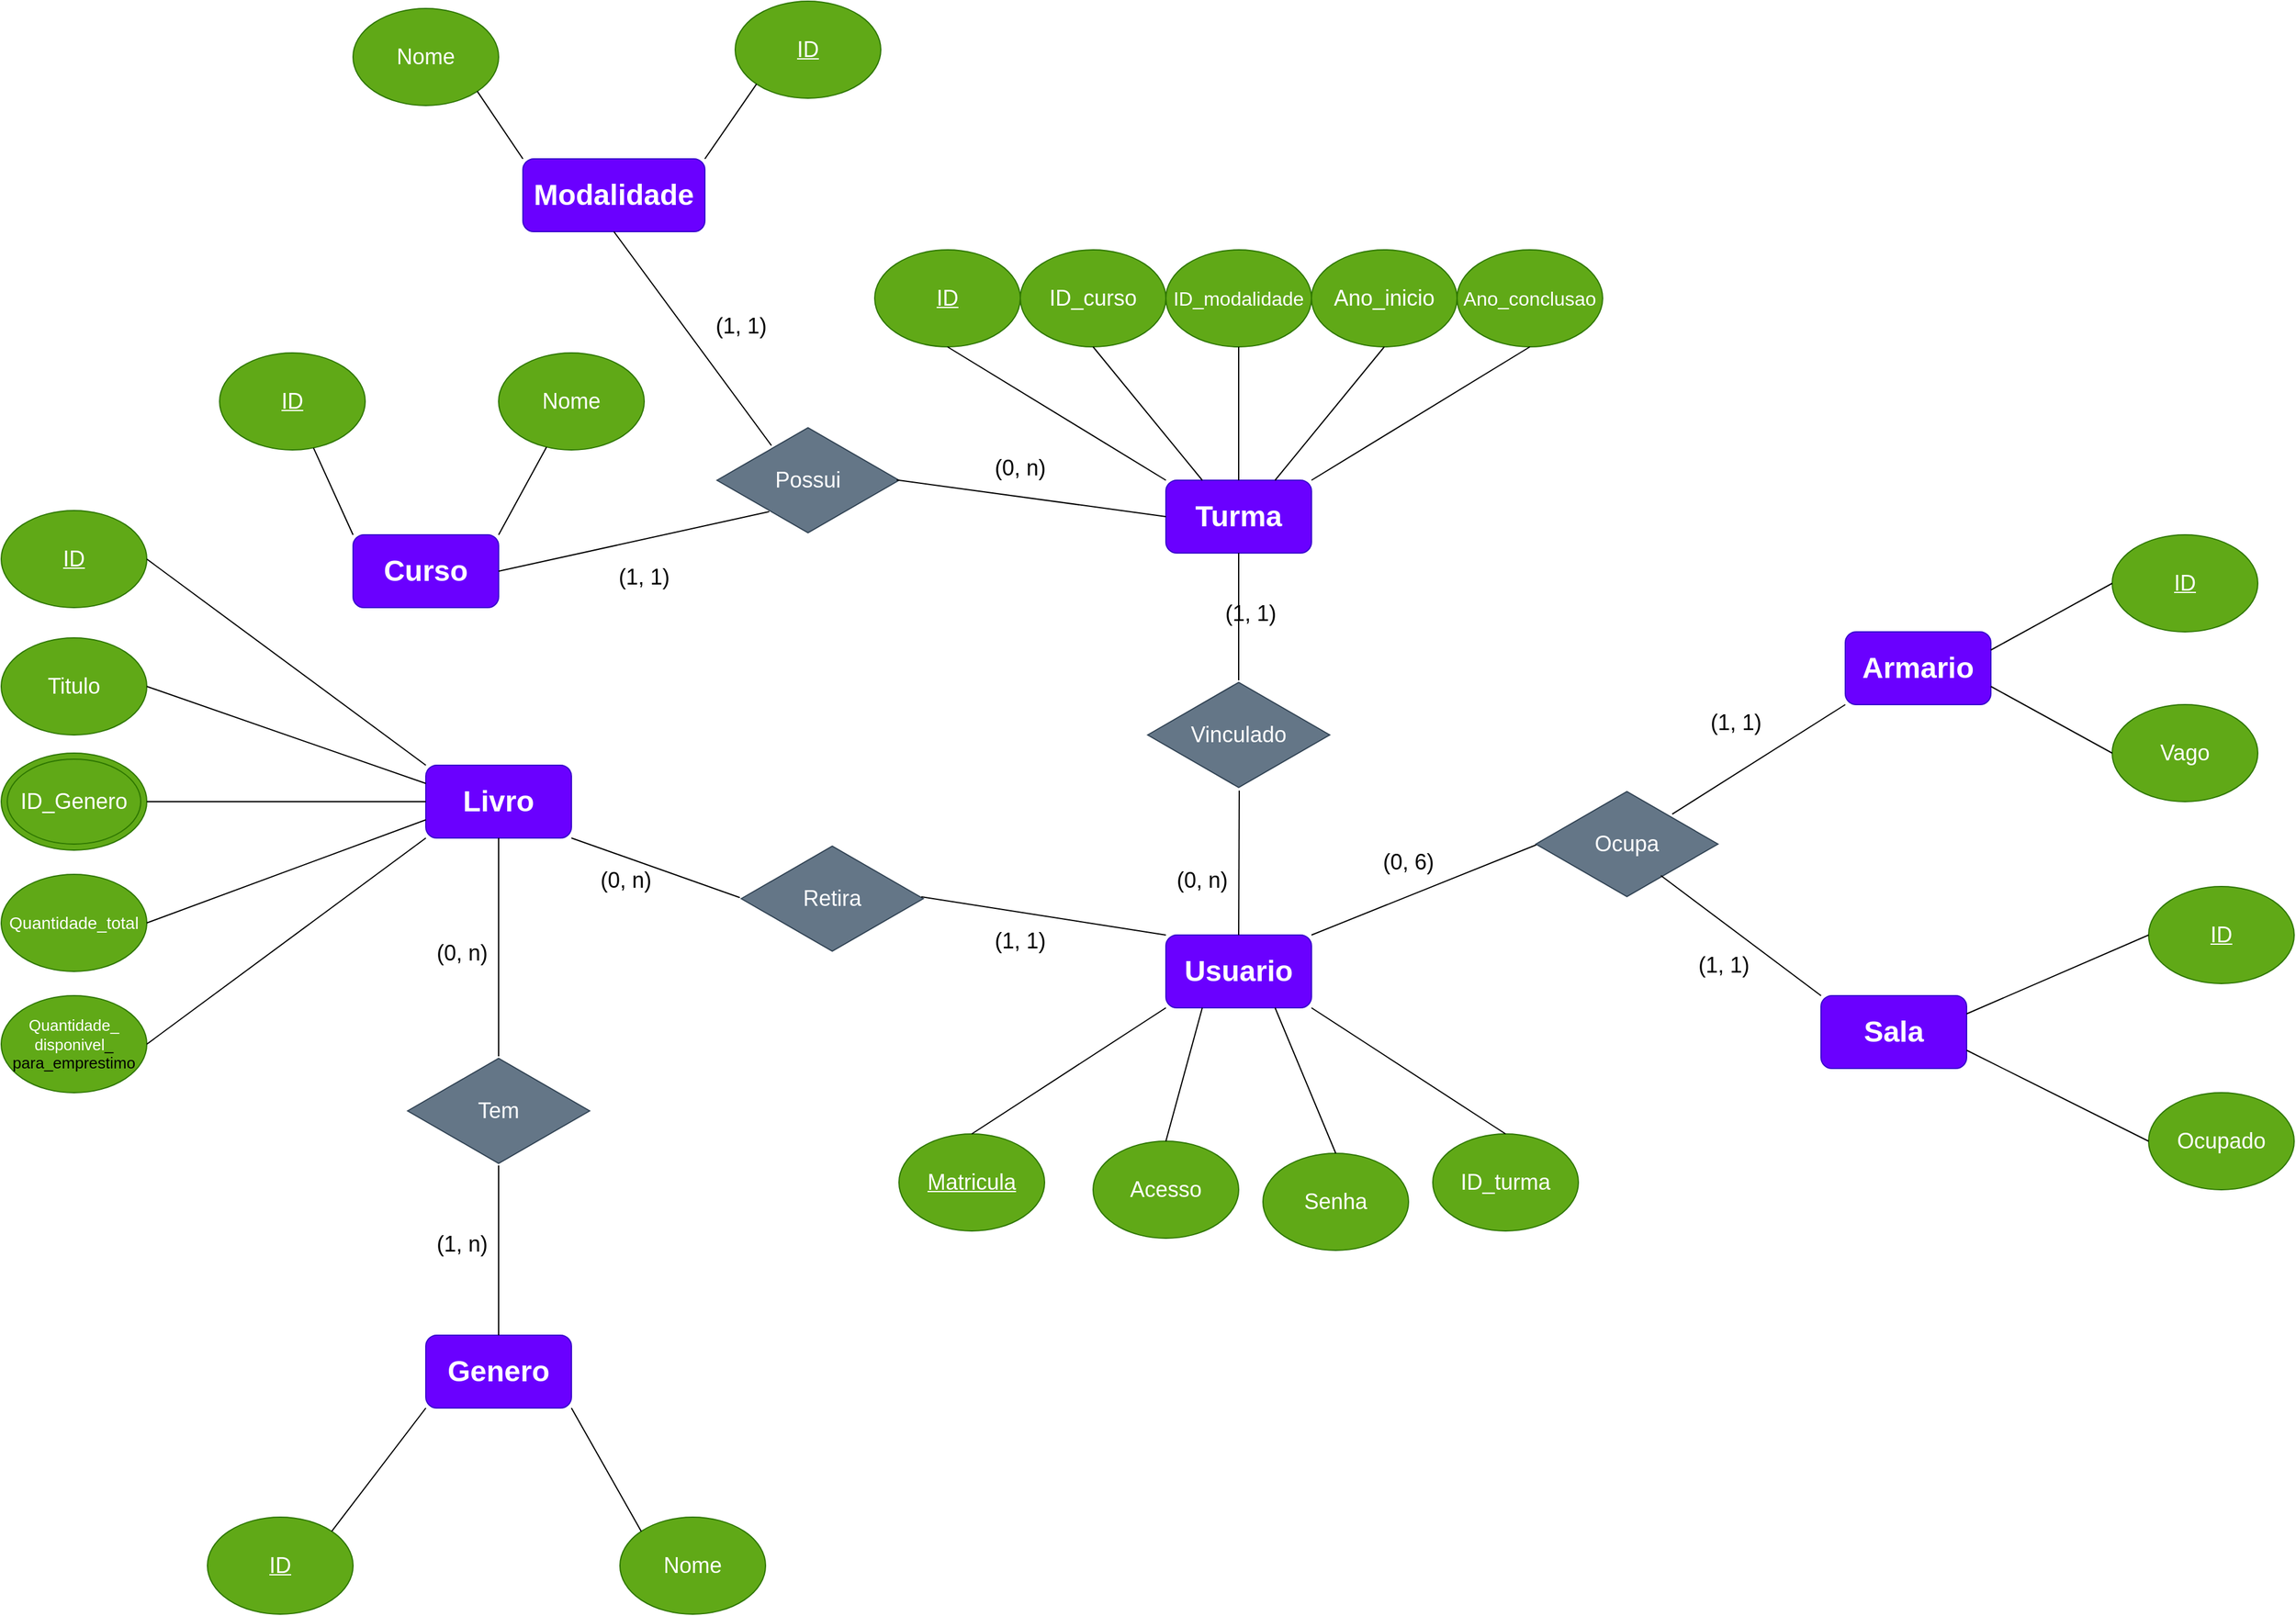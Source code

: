 <mxfile version="26.0.11">
  <diagram name="Page-1" id="3dJtP6y-i1VXrLTv7_gE">
    <mxGraphModel dx="3760" dy="2729" grid="1" gridSize="10" guides="1" tooltips="1" connect="1" arrows="1" fold="1" page="1" pageScale="1" pageWidth="827" pageHeight="1169" math="0" shadow="0">
      <root>
        <mxCell id="0" />
        <mxCell id="1" parent="0" />
        <mxCell id="N_ksLfpE83ziRZHWrcnd-1" value="&lt;h1&gt;Usuario&lt;/h1&gt;" style="rounded=1;whiteSpace=wrap;html=1;fillColor=#6a00ff;fontColor=#ffffff;strokeColor=#3700CC;" parent="1" vertex="1">
          <mxGeometry x="240" y="100" width="120" height="60" as="geometry" />
        </mxCell>
        <mxCell id="N_ksLfpE83ziRZHWrcnd-3" value="&lt;h1&gt;Livro&lt;/h1&gt;" style="rounded=1;whiteSpace=wrap;html=1;fillColor=#6a00ff;fontColor=#ffffff;strokeColor=#3700CC;" parent="1" vertex="1">
          <mxGeometry x="-370" y="-40" width="120" height="60" as="geometry" />
        </mxCell>
        <mxCell id="N_ksLfpE83ziRZHWrcnd-5" value="&lt;h1&gt;Armario&lt;/h1&gt;" style="rounded=1;whiteSpace=wrap;html=1;fillColor=#6a00ff;fontColor=#ffffff;strokeColor=#3700CC;" parent="1" vertex="1">
          <mxGeometry x="800" y="-150" width="120" height="60" as="geometry" />
        </mxCell>
        <mxCell id="N_ksLfpE83ziRZHWrcnd-7" value="&lt;h1&gt;Sala&lt;/h1&gt;" style="rounded=1;whiteSpace=wrap;html=1;fillColor=#6a00ff;fontColor=#ffffff;strokeColor=#3700CC;" parent="1" vertex="1">
          <mxGeometry x="780" y="150" width="120" height="60" as="geometry" />
        </mxCell>
        <mxCell id="N_ksLfpE83ziRZHWrcnd-8" value="&lt;u&gt;&lt;font style=&quot;font-size: 18px;&quot;&gt;Matricula&lt;/font&gt;&lt;/u&gt;" style="ellipse;whiteSpace=wrap;html=1;fillColor=#60a917;fontColor=#ffffff;strokeColor=#2D7600;" parent="1" vertex="1">
          <mxGeometry x="20" y="264" width="120" height="80" as="geometry" />
        </mxCell>
        <mxCell id="N_ksLfpE83ziRZHWrcnd-10" value="&lt;font style=&quot;font-size: 18px;&quot;&gt;Acesso&lt;/font&gt;" style="ellipse;whiteSpace=wrap;html=1;fillColor=#60a917;fontColor=#ffffff;strokeColor=#2D7600;" parent="1" vertex="1">
          <mxGeometry x="180" y="270" width="120" height="80" as="geometry" />
        </mxCell>
        <mxCell id="N_ksLfpE83ziRZHWrcnd-11" value="&lt;font style=&quot;font-size: 18px;&quot;&gt;Senha&lt;/font&gt;" style="ellipse;whiteSpace=wrap;html=1;fillColor=#60a917;fontColor=#ffffff;strokeColor=#2D7600;" parent="1" vertex="1">
          <mxGeometry x="320" y="280" width="120" height="80" as="geometry" />
        </mxCell>
        <mxCell id="N_ksLfpE83ziRZHWrcnd-12" value="&lt;u&gt;&lt;font style=&quot;font-size: 18px;&quot;&gt;ID&lt;/font&gt;&lt;/u&gt;" style="ellipse;whiteSpace=wrap;html=1;fillColor=#60a917;fontColor=#ffffff;strokeColor=#2D7600;" parent="1" vertex="1">
          <mxGeometry x="-720" y="-250" width="120" height="80" as="geometry" />
        </mxCell>
        <mxCell id="N_ksLfpE83ziRZHWrcnd-13" value="&lt;font style=&quot;font-size: 18px;&quot;&gt;Titulo&lt;/font&gt;" style="ellipse;whiteSpace=wrap;html=1;fillColor=#60a917;fontColor=#ffffff;strokeColor=#2D7600;" parent="1" vertex="1">
          <mxGeometry x="-720" y="-145" width="120" height="80" as="geometry" />
        </mxCell>
        <mxCell id="N_ksLfpE83ziRZHWrcnd-14" value="" style="ellipse;whiteSpace=wrap;html=1;fillColor=#60a917;fontColor=#ffffff;strokeColor=#2D7600;" parent="1" vertex="1">
          <mxGeometry x="-720" y="-50" width="120" height="80" as="geometry" />
        </mxCell>
        <mxCell id="N_ksLfpE83ziRZHWrcnd-15" value="&lt;u&gt;&lt;font style=&quot;font-size: 18px;&quot;&gt;ID&lt;/font&gt;&lt;/u&gt;" style="ellipse;whiteSpace=wrap;html=1;fillColor=#60a917;fontColor=#ffffff;strokeColor=#2D7600;" parent="1" vertex="1">
          <mxGeometry x="1020" y="-230" width="120" height="80" as="geometry" />
        </mxCell>
        <mxCell id="N_ksLfpE83ziRZHWrcnd-16" value="&lt;font style=&quot;font-size: 18px;&quot;&gt;Vago&lt;/font&gt;" style="ellipse;whiteSpace=wrap;html=1;fillColor=#60a917;fontColor=#ffffff;strokeColor=#2D7600;" parent="1" vertex="1">
          <mxGeometry x="1020" y="-90" width="120" height="80" as="geometry" />
        </mxCell>
        <mxCell id="N_ksLfpE83ziRZHWrcnd-18" value="&lt;u&gt;&lt;font style=&quot;font-size: 18px;&quot;&gt;ID&lt;/font&gt;&lt;/u&gt;" style="ellipse;whiteSpace=wrap;html=1;fillColor=#60a917;fontColor=#ffffff;strokeColor=#2D7600;" parent="1" vertex="1">
          <mxGeometry x="1050" y="60" width="120" height="80" as="geometry" />
        </mxCell>
        <mxCell id="N_ksLfpE83ziRZHWrcnd-19" value="&lt;font style=&quot;font-size: 18px;&quot;&gt;Ocupado&lt;/font&gt;" style="ellipse;whiteSpace=wrap;html=1;fillColor=#60a917;fontColor=#ffffff;strokeColor=#2D7600;" parent="1" vertex="1">
          <mxGeometry x="1050" y="230" width="120" height="80" as="geometry" />
        </mxCell>
        <mxCell id="N_ksLfpE83ziRZHWrcnd-21" value="" style="endArrow=none;html=1;rounded=0;entryX=0.5;entryY=0;entryDx=0;entryDy=0;exitX=0;exitY=1;exitDx=0;exitDy=0;" parent="1" source="N_ksLfpE83ziRZHWrcnd-1" target="N_ksLfpE83ziRZHWrcnd-8" edge="1">
          <mxGeometry width="50" height="50" relative="1" as="geometry">
            <mxPoint x="590" y="280" as="sourcePoint" />
            <mxPoint x="640" y="230" as="targetPoint" />
          </mxGeometry>
        </mxCell>
        <mxCell id="N_ksLfpE83ziRZHWrcnd-22" value="" style="endArrow=none;html=1;rounded=0;entryX=0.5;entryY=0;entryDx=0;entryDy=0;exitX=0.25;exitY=1;exitDx=0;exitDy=0;" parent="1" source="N_ksLfpE83ziRZHWrcnd-1" target="N_ksLfpE83ziRZHWrcnd-10" edge="1">
          <mxGeometry width="50" height="50" relative="1" as="geometry">
            <mxPoint x="210" y="200" as="sourcePoint" />
            <mxPoint x="640" y="230" as="targetPoint" />
          </mxGeometry>
        </mxCell>
        <mxCell id="N_ksLfpE83ziRZHWrcnd-23" value="" style="endArrow=none;html=1;rounded=0;entryX=0.5;entryY=0;entryDx=0;entryDy=0;exitX=0.75;exitY=1;exitDx=0;exitDy=0;" parent="1" source="N_ksLfpE83ziRZHWrcnd-1" target="N_ksLfpE83ziRZHWrcnd-11" edge="1">
          <mxGeometry width="50" height="50" relative="1" as="geometry">
            <mxPoint x="270" y="200" as="sourcePoint" />
            <mxPoint x="640" y="230" as="targetPoint" />
          </mxGeometry>
        </mxCell>
        <mxCell id="N_ksLfpE83ziRZHWrcnd-24" value="" style="endArrow=none;html=1;rounded=0;entryX=1;entryY=0.25;entryDx=0;entryDy=0;exitX=0;exitY=0.5;exitDx=0;exitDy=0;" parent="1" source="N_ksLfpE83ziRZHWrcnd-15" target="N_ksLfpE83ziRZHWrcnd-5" edge="1">
          <mxGeometry width="50" height="50" relative="1" as="geometry">
            <mxPoint x="590" y="-40" as="sourcePoint" />
            <mxPoint x="640" y="-90" as="targetPoint" />
          </mxGeometry>
        </mxCell>
        <mxCell id="N_ksLfpE83ziRZHWrcnd-25" value="" style="endArrow=none;html=1;rounded=0;entryX=1;entryY=0.75;entryDx=0;entryDy=0;exitX=0;exitY=0.5;exitDx=0;exitDy=0;" parent="1" source="N_ksLfpE83ziRZHWrcnd-16" target="N_ksLfpE83ziRZHWrcnd-5" edge="1">
          <mxGeometry width="50" height="50" relative="1" as="geometry">
            <mxPoint x="590" y="-40" as="sourcePoint" />
            <mxPoint x="640" y="-90" as="targetPoint" />
          </mxGeometry>
        </mxCell>
        <mxCell id="N_ksLfpE83ziRZHWrcnd-27" value="" style="endArrow=none;html=1;rounded=0;entryX=1;entryY=0.5;entryDx=0;entryDy=0;exitX=0;exitY=0;exitDx=0;exitDy=0;" parent="1" source="N_ksLfpE83ziRZHWrcnd-3" target="N_ksLfpE83ziRZHWrcnd-12" edge="1">
          <mxGeometry width="50" height="50" relative="1" as="geometry">
            <mxPoint x="-80" y="40" as="sourcePoint" />
            <mxPoint x="-30" y="-10" as="targetPoint" />
          </mxGeometry>
        </mxCell>
        <mxCell id="N_ksLfpE83ziRZHWrcnd-28" value="" style="endArrow=none;html=1;rounded=0;entryX=1;entryY=0.5;entryDx=0;entryDy=0;exitX=0;exitY=0.25;exitDx=0;exitDy=0;" parent="1" source="N_ksLfpE83ziRZHWrcnd-3" target="N_ksLfpE83ziRZHWrcnd-13" edge="1">
          <mxGeometry width="50" height="50" relative="1" as="geometry">
            <mxPoint x="-80" y="40" as="sourcePoint" />
            <mxPoint x="-30" y="-10" as="targetPoint" />
          </mxGeometry>
        </mxCell>
        <mxCell id="N_ksLfpE83ziRZHWrcnd-29" value="" style="endArrow=none;html=1;rounded=0;entryX=1;entryY=0.5;entryDx=0;entryDy=0;exitX=0;exitY=0.5;exitDx=0;exitDy=0;" parent="1" source="N_ksLfpE83ziRZHWrcnd-3" target="N_ksLfpE83ziRZHWrcnd-14" edge="1">
          <mxGeometry width="50" height="50" relative="1" as="geometry">
            <mxPoint x="-80" y="40" as="sourcePoint" />
            <mxPoint x="-30" y="-10" as="targetPoint" />
          </mxGeometry>
        </mxCell>
        <mxCell id="N_ksLfpE83ziRZHWrcnd-30" value="" style="endArrow=none;html=1;rounded=0;entryX=0;entryY=0.5;entryDx=0;entryDy=0;exitX=1;exitY=0.25;exitDx=0;exitDy=0;" parent="1" source="N_ksLfpE83ziRZHWrcnd-7" target="N_ksLfpE83ziRZHWrcnd-18" edge="1">
          <mxGeometry width="50" height="50" relative="1" as="geometry">
            <mxPoint x="550" y="250" as="sourcePoint" />
            <mxPoint x="600" y="200" as="targetPoint" />
          </mxGeometry>
        </mxCell>
        <mxCell id="N_ksLfpE83ziRZHWrcnd-31" value="" style="endArrow=none;html=1;rounded=0;entryX=0;entryY=0.5;entryDx=0;entryDy=0;exitX=1;exitY=0.75;exitDx=0;exitDy=0;" parent="1" source="N_ksLfpE83ziRZHWrcnd-7" target="N_ksLfpE83ziRZHWrcnd-19" edge="1">
          <mxGeometry width="50" height="50" relative="1" as="geometry">
            <mxPoint x="550" y="250" as="sourcePoint" />
            <mxPoint x="600" y="200" as="targetPoint" />
          </mxGeometry>
        </mxCell>
        <mxCell id="N_ksLfpE83ziRZHWrcnd-33" value="&lt;font style=&quot;font-size: 14px;&quot;&gt;Quantidade_total&lt;/font&gt;" style="ellipse;whiteSpace=wrap;html=1;fillColor=#60a917;fontColor=#ffffff;strokeColor=#2D7600;" parent="1" vertex="1">
          <mxGeometry x="-720" y="50" width="120" height="80" as="geometry" />
        </mxCell>
        <mxCell id="N_ksLfpE83ziRZHWrcnd-34" value="&lt;font style=&quot;font-size: 13px;&quot;&gt;Quantidade_&lt;/font&gt;&lt;div&gt;&lt;font style=&quot;font-size: 13px;&quot;&gt;disponivel&lt;span style=&quot;background-color: transparent; color: light-dark(rgb(0, 0, 0), rgb(255, 255, 255));&quot;&gt;_&lt;/span&gt;&lt;/font&gt;&lt;/div&gt;&lt;div&gt;&lt;span style=&quot;background-color: transparent; color: light-dark(rgb(0, 0, 0), rgb(255, 255, 255));&quot;&gt;&lt;font style=&quot;font-size: 13px;&quot;&gt;para_emprestimo&lt;/font&gt;&lt;/span&gt;&lt;/div&gt;" style="ellipse;whiteSpace=wrap;html=1;fillColor=#60a917;fontColor=#ffffff;strokeColor=#2D7600;" parent="1" vertex="1">
          <mxGeometry x="-720" y="150" width="120" height="80" as="geometry" />
        </mxCell>
        <mxCell id="N_ksLfpE83ziRZHWrcnd-35" value="" style="endArrow=none;html=1;rounded=0;exitX=1;exitY=0.5;exitDx=0;exitDy=0;entryX=0;entryY=0.75;entryDx=0;entryDy=0;" parent="1" source="N_ksLfpE83ziRZHWrcnd-33" target="N_ksLfpE83ziRZHWrcnd-3" edge="1">
          <mxGeometry width="50" height="50" relative="1" as="geometry">
            <mxPoint x="-80" y="140" as="sourcePoint" />
            <mxPoint x="-350" y="40" as="targetPoint" />
          </mxGeometry>
        </mxCell>
        <mxCell id="N_ksLfpE83ziRZHWrcnd-36" value="" style="endArrow=none;html=1;rounded=0;entryX=0;entryY=1;entryDx=0;entryDy=0;exitX=1;exitY=0.5;exitDx=0;exitDy=0;" parent="1" source="N_ksLfpE83ziRZHWrcnd-34" target="N_ksLfpE83ziRZHWrcnd-3" edge="1">
          <mxGeometry width="50" height="50" relative="1" as="geometry">
            <mxPoint x="-80" y="140" as="sourcePoint" />
            <mxPoint x="-30" y="90" as="targetPoint" />
          </mxGeometry>
        </mxCell>
        <mxCell id="Su40AZW9ZEb9RB4IF4B--2" value="&lt;font style=&quot;font-size: 18px;&quot;&gt;ID_turma&lt;/font&gt;" style="ellipse;whiteSpace=wrap;html=1;fillColor=#60a917;fontColor=#ffffff;strokeColor=#2D7600;" parent="1" vertex="1">
          <mxGeometry x="460" y="264" width="120" height="80" as="geometry" />
        </mxCell>
        <mxCell id="Su40AZW9ZEb9RB4IF4B--3" value="" style="endArrow=none;html=1;rounded=0;entryX=1;entryY=1;entryDx=0;entryDy=0;exitX=0.5;exitY=0;exitDx=0;exitDy=0;" parent="1" source="Su40AZW9ZEb9RB4IF4B--2" target="N_ksLfpE83ziRZHWrcnd-1" edge="1">
          <mxGeometry width="50" height="50" relative="1" as="geometry">
            <mxPoint x="330" y="220" as="sourcePoint" />
            <mxPoint x="380" y="170" as="targetPoint" />
          </mxGeometry>
        </mxCell>
        <mxCell id="Su40AZW9ZEb9RB4IF4B--4" value="&lt;h1&gt;Turma&lt;/h1&gt;" style="rounded=1;whiteSpace=wrap;html=1;fillColor=#6a00ff;strokeColor=#3700CC;fontColor=#ffffff;" parent="1" vertex="1">
          <mxGeometry x="240" y="-275" width="120" height="60" as="geometry" />
        </mxCell>
        <mxCell id="Su40AZW9ZEb9RB4IF4B--5" value="&lt;u&gt;&lt;font style=&quot;font-size: 18px;&quot;&gt;ID&lt;/font&gt;&lt;/u&gt;" style="ellipse;whiteSpace=wrap;html=1;fillColor=#60a917;fontColor=#ffffff;strokeColor=#2D7600;" parent="1" vertex="1">
          <mxGeometry y="-465" width="120" height="80" as="geometry" />
        </mxCell>
        <mxCell id="Su40AZW9ZEb9RB4IF4B--6" value="&lt;font style=&quot;font-size: 18px;&quot;&gt;ID_curso&lt;/font&gt;" style="ellipse;whiteSpace=wrap;html=1;fillColor=#60a917;fontColor=#ffffff;strokeColor=#2D7600;" parent="1" vertex="1">
          <mxGeometry x="120" y="-465" width="120" height="80" as="geometry" />
        </mxCell>
        <mxCell id="Su40AZW9ZEb9RB4IF4B--7" value="&lt;font style=&quot;font-size: 16px;&quot;&gt;ID_modalidade&lt;/font&gt;" style="ellipse;whiteSpace=wrap;html=1;fillColor=#60a917;fontColor=#ffffff;strokeColor=#2D7600;" parent="1" vertex="1">
          <mxGeometry x="240" y="-465" width="120" height="80" as="geometry" />
        </mxCell>
        <mxCell id="Su40AZW9ZEb9RB4IF4B--8" value="Ano_inicio" style="ellipse;whiteSpace=wrap;html=1;fontSize=18;fillColor=#60a917;fontColor=#ffffff;strokeColor=#2D7600;" parent="1" vertex="1">
          <mxGeometry x="360" y="-465" width="120" height="80" as="geometry" />
        </mxCell>
        <mxCell id="Su40AZW9ZEb9RB4IF4B--9" value="&lt;font style=&quot;font-size: 16px;&quot;&gt;Ano_conclusao&lt;/font&gt;" style="ellipse;whiteSpace=wrap;html=1;fontSize=18;fillColor=#60a917;strokeColor=#2D7600;fontColor=#ffffff;" parent="1" vertex="1">
          <mxGeometry x="480" y="-465" width="120" height="80" as="geometry" />
        </mxCell>
        <mxCell id="Su40AZW9ZEb9RB4IF4B--10" value="" style="endArrow=none;html=1;rounded=0;entryX=0.5;entryY=1;entryDx=0;entryDy=0;exitX=0;exitY=0;exitDx=0;exitDy=0;" parent="1" source="Su40AZW9ZEb9RB4IF4B--4" target="Su40AZW9ZEb9RB4IF4B--5" edge="1">
          <mxGeometry width="50" height="50" relative="1" as="geometry">
            <mxPoint x="260" y="-345" as="sourcePoint" />
            <mxPoint x="310" y="-395" as="targetPoint" />
          </mxGeometry>
        </mxCell>
        <mxCell id="Su40AZW9ZEb9RB4IF4B--11" value="" style="endArrow=none;html=1;rounded=0;entryX=0.5;entryY=1;entryDx=0;entryDy=0;exitX=1;exitY=0;exitDx=0;exitDy=0;" parent="1" source="Su40AZW9ZEb9RB4IF4B--4" target="Su40AZW9ZEb9RB4IF4B--9" edge="1">
          <mxGeometry width="50" height="50" relative="1" as="geometry">
            <mxPoint x="260" y="-345" as="sourcePoint" />
            <mxPoint x="310" y="-395" as="targetPoint" />
          </mxGeometry>
        </mxCell>
        <mxCell id="Su40AZW9ZEb9RB4IF4B--12" value="" style="endArrow=none;html=1;rounded=0;entryX=0.5;entryY=1;entryDx=0;entryDy=0;exitX=0.25;exitY=0;exitDx=0;exitDy=0;" parent="1" source="Su40AZW9ZEb9RB4IF4B--4" target="Su40AZW9ZEb9RB4IF4B--6" edge="1">
          <mxGeometry width="50" height="50" relative="1" as="geometry">
            <mxPoint x="260" y="-345" as="sourcePoint" />
            <mxPoint x="310" y="-395" as="targetPoint" />
          </mxGeometry>
        </mxCell>
        <mxCell id="Su40AZW9ZEb9RB4IF4B--13" value="" style="endArrow=none;html=1;rounded=0;entryX=0.5;entryY=1;entryDx=0;entryDy=0;exitX=0.75;exitY=0;exitDx=0;exitDy=0;" parent="1" source="Su40AZW9ZEb9RB4IF4B--4" target="Su40AZW9ZEb9RB4IF4B--8" edge="1">
          <mxGeometry width="50" height="50" relative="1" as="geometry">
            <mxPoint x="260" y="-345" as="sourcePoint" />
            <mxPoint x="310" y="-395" as="targetPoint" />
          </mxGeometry>
        </mxCell>
        <mxCell id="Su40AZW9ZEb9RB4IF4B--14" value="" style="endArrow=none;html=1;rounded=0;entryX=0.5;entryY=1;entryDx=0;entryDy=0;exitX=0.5;exitY=0;exitDx=0;exitDy=0;" parent="1" source="Su40AZW9ZEb9RB4IF4B--4" target="Su40AZW9ZEb9RB4IF4B--7" edge="1">
          <mxGeometry width="50" height="50" relative="1" as="geometry">
            <mxPoint x="260" y="-345" as="sourcePoint" />
            <mxPoint x="310" y="-395" as="targetPoint" />
          </mxGeometry>
        </mxCell>
        <mxCell id="Su40AZW9ZEb9RB4IF4B--15" value="&lt;h1&gt;Curso&lt;/h1&gt;" style="rounded=1;whiteSpace=wrap;html=1;fillColor=#6a00ff;fontColor=#ffffff;strokeColor=#3700CC;" parent="1" vertex="1">
          <mxGeometry x="-430" y="-230" width="120" height="60" as="geometry" />
        </mxCell>
        <mxCell id="Su40AZW9ZEb9RB4IF4B--16" value="&lt;u&gt;&lt;font style=&quot;font-size: 18px;&quot;&gt;ID&lt;/font&gt;&lt;/u&gt;" style="ellipse;whiteSpace=wrap;html=1;fillColor=#60a917;fontColor=#ffffff;strokeColor=#2D7600;" parent="1" vertex="1">
          <mxGeometry x="-540" y="-380" width="120" height="80" as="geometry" />
        </mxCell>
        <mxCell id="Su40AZW9ZEb9RB4IF4B--17" value="&lt;font style=&quot;font-size: 18px;&quot;&gt;Nome&lt;/font&gt;" style="ellipse;whiteSpace=wrap;html=1;fillColor=#60a917;fontColor=#ffffff;strokeColor=#2D7600;" parent="1" vertex="1">
          <mxGeometry x="-310" y="-380" width="120" height="80" as="geometry" />
        </mxCell>
        <mxCell id="Su40AZW9ZEb9RB4IF4B--18" value="" style="endArrow=none;html=1;rounded=0;exitX=1;exitY=0;exitDx=0;exitDy=0;" parent="1" source="Su40AZW9ZEb9RB4IF4B--15" target="Su40AZW9ZEb9RB4IF4B--17" edge="1">
          <mxGeometry width="50" height="50" relative="1" as="geometry">
            <mxPoint x="-240" y="-140" as="sourcePoint" />
            <mxPoint x="-190" y="-190" as="targetPoint" />
          </mxGeometry>
        </mxCell>
        <mxCell id="Su40AZW9ZEb9RB4IF4B--19" value="" style="endArrow=none;html=1;rounded=0;exitX=0;exitY=0;exitDx=0;exitDy=0;" parent="1" source="Su40AZW9ZEb9RB4IF4B--15" target="Su40AZW9ZEb9RB4IF4B--16" edge="1">
          <mxGeometry width="50" height="50" relative="1" as="geometry">
            <mxPoint x="-240" y="-140" as="sourcePoint" />
            <mxPoint x="-190" y="-190" as="targetPoint" />
          </mxGeometry>
        </mxCell>
        <mxCell id="Su40AZW9ZEb9RB4IF4B--20" value="&lt;h1&gt;Modalidade&lt;/h1&gt;" style="rounded=1;whiteSpace=wrap;html=1;fillColor=#6a00ff;fontColor=#ffffff;strokeColor=#3700CC;" parent="1" vertex="1">
          <mxGeometry x="-290" y="-540" width="150" height="60" as="geometry" />
        </mxCell>
        <mxCell id="Su40AZW9ZEb9RB4IF4B--21" value="&lt;u&gt;&lt;font style=&quot;font-size: 18px;&quot;&gt;ID&lt;/font&gt;&lt;/u&gt;" style="ellipse;whiteSpace=wrap;html=1;fillColor=#60a917;fontColor=#ffffff;strokeColor=#2D7600;" parent="1" vertex="1">
          <mxGeometry x="-115" y="-670" width="120" height="80" as="geometry" />
        </mxCell>
        <mxCell id="Su40AZW9ZEb9RB4IF4B--22" value="&lt;font style=&quot;font-size: 18px;&quot;&gt;Nome&lt;/font&gt;" style="ellipse;whiteSpace=wrap;html=1;fillColor=#60a917;fontColor=#ffffff;strokeColor=#2D7600;" parent="1" vertex="1">
          <mxGeometry x="-430" y="-664" width="120" height="80" as="geometry" />
        </mxCell>
        <mxCell id="Su40AZW9ZEb9RB4IF4B--23" value="" style="endArrow=none;html=1;rounded=0;entryX=0;entryY=1;entryDx=0;entryDy=0;exitX=1;exitY=0;exitDx=0;exitDy=0;" parent="1" source="Su40AZW9ZEb9RB4IF4B--20" target="Su40AZW9ZEb9RB4IF4B--21" edge="1">
          <mxGeometry width="50" height="50" relative="1" as="geometry">
            <mxPoint x="-250" y="-570" as="sourcePoint" />
            <mxPoint x="-200" y="-620" as="targetPoint" />
          </mxGeometry>
        </mxCell>
        <mxCell id="Su40AZW9ZEb9RB4IF4B--24" value="" style="endArrow=none;html=1;rounded=0;entryX=1;entryY=1;entryDx=0;entryDy=0;exitX=0;exitY=0;exitDx=0;exitDy=0;" parent="1" source="Su40AZW9ZEb9RB4IF4B--20" target="Su40AZW9ZEb9RB4IF4B--22" edge="1">
          <mxGeometry width="50" height="50" relative="1" as="geometry">
            <mxPoint x="-250" y="-570" as="sourcePoint" />
            <mxPoint x="-200" y="-620" as="targetPoint" />
          </mxGeometry>
        </mxCell>
        <mxCell id="Su40AZW9ZEb9RB4IF4B--25" value="&lt;h1&gt;Genero&lt;/h1&gt;" style="rounded=1;whiteSpace=wrap;html=1;fillColor=#6a00ff;fontColor=#ffffff;strokeColor=#3700CC;" parent="1" vertex="1">
          <mxGeometry x="-370" y="430" width="120" height="60" as="geometry" />
        </mxCell>
        <mxCell id="Su40AZW9ZEb9RB4IF4B--26" value="&lt;u&gt;&lt;font style=&quot;font-size: 18px;&quot;&gt;ID&lt;/font&gt;&lt;/u&gt;" style="ellipse;whiteSpace=wrap;html=1;fillColor=#60a917;fontColor=#ffffff;strokeColor=#2D7600;" parent="1" vertex="1">
          <mxGeometry x="-550" y="580" width="120" height="80" as="geometry" />
        </mxCell>
        <mxCell id="Su40AZW9ZEb9RB4IF4B--27" value="&lt;font style=&quot;font-size: 18px;&quot;&gt;Nome&lt;/font&gt;" style="ellipse;whiteSpace=wrap;html=1;fillColor=#60a917;fontColor=#ffffff;strokeColor=#2D7600;" parent="1" vertex="1">
          <mxGeometry x="-210" y="580" width="120" height="80" as="geometry" />
        </mxCell>
        <mxCell id="Su40AZW9ZEb9RB4IF4B--28" value="" style="endArrow=none;html=1;rounded=0;entryX=0;entryY=1;entryDx=0;entryDy=0;exitX=1;exitY=0;exitDx=0;exitDy=0;" parent="1" source="Su40AZW9ZEb9RB4IF4B--26" target="Su40AZW9ZEb9RB4IF4B--25" edge="1">
          <mxGeometry width="50" height="50" relative="1" as="geometry">
            <mxPoint x="-300" y="410" as="sourcePoint" />
            <mxPoint x="-250" y="360" as="targetPoint" />
          </mxGeometry>
        </mxCell>
        <mxCell id="Su40AZW9ZEb9RB4IF4B--29" value="" style="endArrow=none;html=1;rounded=0;entryX=1;entryY=1;entryDx=0;entryDy=0;exitX=0;exitY=0;exitDx=0;exitDy=0;" parent="1" source="Su40AZW9ZEb9RB4IF4B--27" target="Su40AZW9ZEb9RB4IF4B--25" edge="1">
          <mxGeometry width="50" height="50" relative="1" as="geometry">
            <mxPoint x="-300" y="410" as="sourcePoint" />
            <mxPoint x="-250" y="360" as="targetPoint" />
          </mxGeometry>
        </mxCell>
        <mxCell id="Su40AZW9ZEb9RB4IF4B--32" value="&lt;font style=&quot;font-size: 18px;&quot;&gt;ID_Genero&lt;/font&gt;" style="ellipse;whiteSpace=wrap;html=1;fillColor=#60a917;fontColor=#ffffff;strokeColor=#2D7600;" parent="1" vertex="1">
          <mxGeometry x="-715" y="-45" width="110" height="70" as="geometry" />
        </mxCell>
        <mxCell id="Su40AZW9ZEb9RB4IF4B--38" value="Vinculado" style="html=1;whiteSpace=wrap;aspect=fixed;shape=isoRectangle;fontSize=18;fillColor=#647687;fontColor=#ffffff;strokeColor=#314354;" parent="1" vertex="1">
          <mxGeometry x="225" y="-110" width="150" height="90" as="geometry" />
        </mxCell>
        <mxCell id="Su40AZW9ZEb9RB4IF4B--39" value="" style="endArrow=none;html=1;rounded=0;exitX=0.503;exitY=1.01;exitDx=0;exitDy=0;exitPerimeter=0;entryX=0.5;entryY=0;entryDx=0;entryDy=0;" parent="1" source="Su40AZW9ZEb9RB4IF4B--38" target="N_ksLfpE83ziRZHWrcnd-1" edge="1">
          <mxGeometry relative="1" as="geometry">
            <mxPoint x="360" y="50" as="sourcePoint" />
            <mxPoint x="520" y="50" as="targetPoint" />
          </mxGeometry>
        </mxCell>
        <mxCell id="IceixqH_sG8gBFxUhl5R-1" value="" style="endArrow=none;html=1;rounded=0;entryX=0.5;entryY=1;entryDx=0;entryDy=0;exitX=0.5;exitY=0;exitDx=0;exitDy=0;exitPerimeter=0;" parent="1" source="Su40AZW9ZEb9RB4IF4B--38" target="Su40AZW9ZEb9RB4IF4B--4" edge="1">
          <mxGeometry width="50" height="50" relative="1" as="geometry">
            <mxPoint x="490" y="-50" as="sourcePoint" />
            <mxPoint x="540" y="-100" as="targetPoint" />
          </mxGeometry>
        </mxCell>
        <mxCell id="IceixqH_sG8gBFxUhl5R-9" value="&lt;font style=&quot;font-size: 18px;&quot;&gt;Ocupa&lt;/font&gt;" style="html=1;whiteSpace=wrap;aspect=fixed;shape=isoRectangle;fillColor=#647687;fontColor=#ffffff;strokeColor=#314354;" parent="1" vertex="1">
          <mxGeometry x="545" y="-20" width="150" height="90" as="geometry" />
        </mxCell>
        <mxCell id="IceixqH_sG8gBFxUhl5R-10" value="" style="endArrow=none;html=1;rounded=0;entryX=0;entryY=0;entryDx=0;entryDy=0;exitX=0.687;exitY=0.789;exitDx=0;exitDy=0;exitPerimeter=0;" parent="1" source="IceixqH_sG8gBFxUhl5R-9" target="N_ksLfpE83ziRZHWrcnd-7" edge="1">
          <mxGeometry width="50" height="50" relative="1" as="geometry">
            <mxPoint x="680" y="100" as="sourcePoint" />
            <mxPoint x="730" y="50" as="targetPoint" />
          </mxGeometry>
        </mxCell>
        <mxCell id="IceixqH_sG8gBFxUhl5R-11" value="" style="endArrow=none;html=1;rounded=0;exitX=0;exitY=1;exitDx=0;exitDy=0;entryX=0.749;entryY=0.226;entryDx=0;entryDy=0;entryPerimeter=0;" parent="1" source="N_ksLfpE83ziRZHWrcnd-5" target="IceixqH_sG8gBFxUhl5R-9" edge="1">
          <mxGeometry width="50" height="50" relative="1" as="geometry">
            <mxPoint x="680" y="100" as="sourcePoint" />
            <mxPoint x="730" y="50" as="targetPoint" />
          </mxGeometry>
        </mxCell>
        <mxCell id="IceixqH_sG8gBFxUhl5R-12" value="" style="endArrow=none;html=1;rounded=0;exitX=1;exitY=0;exitDx=0;exitDy=0;entryX=0.002;entryY=0.507;entryDx=0;entryDy=0;entryPerimeter=0;" parent="1" source="N_ksLfpE83ziRZHWrcnd-1" target="IceixqH_sG8gBFxUhl5R-9" edge="1">
          <mxGeometry width="50" height="50" relative="1" as="geometry">
            <mxPoint x="680" y="100" as="sourcePoint" />
            <mxPoint x="520" y="50" as="targetPoint" />
          </mxGeometry>
        </mxCell>
        <mxCell id="IceixqH_sG8gBFxUhl5R-13" value="&lt;font style=&quot;font-size: 18px;&quot;&gt;Retira&lt;/font&gt;" style="html=1;whiteSpace=wrap;aspect=fixed;shape=isoRectangle;fillColor=#647687;fontColor=#ffffff;strokeColor=#314354;" parent="1" vertex="1">
          <mxGeometry x="-110" y="25" width="150" height="90" as="geometry" />
        </mxCell>
        <mxCell id="IceixqH_sG8gBFxUhl5R-14" value="" style="endArrow=none;html=1;rounded=0;entryX=0;entryY=0;entryDx=0;entryDy=0;exitX=0.989;exitY=0.483;exitDx=0;exitDy=0;exitPerimeter=0;" parent="1" source="IceixqH_sG8gBFxUhl5R-13" target="N_ksLfpE83ziRZHWrcnd-1" edge="1">
          <mxGeometry width="50" height="50" relative="1" as="geometry">
            <mxPoint x="100" y="90" as="sourcePoint" />
            <mxPoint x="150" y="40" as="targetPoint" />
          </mxGeometry>
        </mxCell>
        <mxCell id="IceixqH_sG8gBFxUhl5R-15" value="" style="endArrow=none;html=1;rounded=0;entryX=-0.008;entryY=0.49;entryDx=0;entryDy=0;entryPerimeter=0;exitX=1;exitY=1;exitDx=0;exitDy=0;" parent="1" source="N_ksLfpE83ziRZHWrcnd-3" target="IceixqH_sG8gBFxUhl5R-13" edge="1">
          <mxGeometry width="50" height="50" relative="1" as="geometry">
            <mxPoint x="140" y="170" as="sourcePoint" />
            <mxPoint x="190" y="120" as="targetPoint" />
          </mxGeometry>
        </mxCell>
        <mxCell id="IceixqH_sG8gBFxUhl5R-16" value="&lt;font style=&quot;font-size: 18px;&quot;&gt;Tem&lt;/font&gt;" style="html=1;whiteSpace=wrap;aspect=fixed;shape=isoRectangle;fillColor=#647687;fontColor=#ffffff;strokeColor=#314354;" parent="1" vertex="1">
          <mxGeometry x="-385" y="200" width="150" height="90" as="geometry" />
        </mxCell>
        <mxCell id="IceixqH_sG8gBFxUhl5R-17" value="" style="endArrow=none;html=1;rounded=0;entryX=0.5;entryY=1;entryDx=0;entryDy=0;" parent="1" source="IceixqH_sG8gBFxUhl5R-16" target="N_ksLfpE83ziRZHWrcnd-3" edge="1">
          <mxGeometry width="50" height="50" relative="1" as="geometry">
            <mxPoint x="-30" y="280" as="sourcePoint" />
            <mxPoint x="20" y="230" as="targetPoint" />
          </mxGeometry>
        </mxCell>
        <mxCell id="IceixqH_sG8gBFxUhl5R-18" value="" style="endArrow=none;html=1;rounded=0;entryX=0.5;entryY=1;entryDx=0;entryDy=0;entryPerimeter=0;exitX=0.5;exitY=0;exitDx=0;exitDy=0;" parent="1" source="Su40AZW9ZEb9RB4IF4B--25" target="IceixqH_sG8gBFxUhl5R-16" edge="1">
          <mxGeometry width="50" height="50" relative="1" as="geometry">
            <mxPoint x="-30" y="280" as="sourcePoint" />
            <mxPoint x="20" y="230" as="targetPoint" />
          </mxGeometry>
        </mxCell>
        <mxCell id="IceixqH_sG8gBFxUhl5R-19" value="&lt;font style=&quot;font-size: 18px;&quot;&gt;Possui&lt;/font&gt;" style="html=1;whiteSpace=wrap;aspect=fixed;shape=isoRectangle;fillColor=#647687;fontColor=#ffffff;strokeColor=#314354;" parent="1" vertex="1">
          <mxGeometry x="-130" y="-320" width="150" height="90" as="geometry" />
        </mxCell>
        <mxCell id="IceixqH_sG8gBFxUhl5R-20" value="" style="endArrow=none;html=1;rounded=0;entryX=0;entryY=0.5;entryDx=0;entryDy=0;exitX=0.987;exitY=0.497;exitDx=0;exitDy=0;exitPerimeter=0;" parent="1" source="IceixqH_sG8gBFxUhl5R-19" target="Su40AZW9ZEb9RB4IF4B--4" edge="1">
          <mxGeometry width="50" height="50" relative="1" as="geometry">
            <mxPoint x="30" y="-280" as="sourcePoint" />
            <mxPoint x="80" y="-330" as="targetPoint" />
          </mxGeometry>
        </mxCell>
        <mxCell id="IceixqH_sG8gBFxUhl5R-21" value="" style="endArrow=none;html=1;rounded=0;entryX=1;entryY=0.5;entryDx=0;entryDy=0;exitX=0.287;exitY=0.788;exitDx=0;exitDy=0;exitPerimeter=0;" parent="1" source="IceixqH_sG8gBFxUhl5R-19" target="Su40AZW9ZEb9RB4IF4B--15" edge="1">
          <mxGeometry width="50" height="50" relative="1" as="geometry">
            <mxPoint x="-150" y="-121.939" as="sourcePoint" />
            <mxPoint x="60" y="-142.5" as="targetPoint" />
          </mxGeometry>
        </mxCell>
        <mxCell id="IceixqH_sG8gBFxUhl5R-22" value="" style="endArrow=none;html=1;rounded=0;entryX=0.5;entryY=1;entryDx=0;entryDy=0;exitX=0.299;exitY=0.182;exitDx=0;exitDy=0;exitPerimeter=0;" parent="1" source="IceixqH_sG8gBFxUhl5R-19" target="Su40AZW9ZEb9RB4IF4B--20" edge="1">
          <mxGeometry width="50" height="50" relative="1" as="geometry">
            <mxPoint x="200" y="-210" as="sourcePoint" />
            <mxPoint x="250" y="-260" as="targetPoint" />
          </mxGeometry>
        </mxCell>
        <mxCell id="ZdWaQ46oYQcRzxQLmsZE-1" value="(1, 1)" style="text;html=1;align=center;verticalAlign=middle;whiteSpace=wrap;rounded=0;fontSize=18;" parent="1" vertex="1">
          <mxGeometry x="280" y="-180" width="60" height="30" as="geometry" />
        </mxCell>
        <mxCell id="ZdWaQ46oYQcRzxQLmsZE-2" value="(0, n)" style="text;html=1;align=center;verticalAlign=middle;whiteSpace=wrap;rounded=0;fontSize=18;" parent="1" vertex="1">
          <mxGeometry x="240" y="40" width="60" height="30" as="geometry" />
        </mxCell>
        <mxCell id="ZdWaQ46oYQcRzxQLmsZE-3" value="(1, 1)" style="text;html=1;align=center;verticalAlign=middle;whiteSpace=wrap;rounded=0;fontSize=18;" parent="1" vertex="1">
          <mxGeometry x="-220" y="-210" width="60" height="30" as="geometry" />
        </mxCell>
        <mxCell id="ZdWaQ46oYQcRzxQLmsZE-5" value="(1, 1)" style="text;html=1;align=center;verticalAlign=middle;whiteSpace=wrap;rounded=0;fontSize=18;" parent="1" vertex="1">
          <mxGeometry x="-140" y="-417.5" width="60" height="30" as="geometry" />
        </mxCell>
        <mxCell id="ZdWaQ46oYQcRzxQLmsZE-6" value="(0, n)" style="text;html=1;align=center;verticalAlign=middle;whiteSpace=wrap;rounded=0;fontSize=18;" parent="1" vertex="1">
          <mxGeometry x="90" y="-300" width="60" height="30" as="geometry" />
        </mxCell>
        <mxCell id="ZdWaQ46oYQcRzxQLmsZE-7" value="(0, 6)" style="text;html=1;align=center;verticalAlign=middle;whiteSpace=wrap;rounded=0;fontSize=18;" parent="1" vertex="1">
          <mxGeometry x="410" y="25" width="60" height="30" as="geometry" />
        </mxCell>
        <mxCell id="ZdWaQ46oYQcRzxQLmsZE-8" value="(1, 1)" style="text;html=1;align=center;verticalAlign=middle;whiteSpace=wrap;rounded=0;fontSize=18;" parent="1" vertex="1">
          <mxGeometry x="680" y="-90" width="60" height="30" as="geometry" />
        </mxCell>
        <mxCell id="ZdWaQ46oYQcRzxQLmsZE-9" value="(1, 1)" style="text;html=1;align=center;verticalAlign=middle;whiteSpace=wrap;rounded=0;fontSize=18;" parent="1" vertex="1">
          <mxGeometry x="670" y="110" width="60" height="30" as="geometry" />
        </mxCell>
        <mxCell id="ZdWaQ46oYQcRzxQLmsZE-10" value="(1, 1)" style="text;html=1;align=center;verticalAlign=middle;whiteSpace=wrap;rounded=0;fontSize=18;" parent="1" vertex="1">
          <mxGeometry x="90" y="90" width="60" height="30" as="geometry" />
        </mxCell>
        <mxCell id="ZdWaQ46oYQcRzxQLmsZE-11" value="(0, n)" style="text;html=1;align=center;verticalAlign=middle;whiteSpace=wrap;rounded=0;fontSize=18;" parent="1" vertex="1">
          <mxGeometry x="-235" y="40" width="60" height="30" as="geometry" />
        </mxCell>
        <mxCell id="ZdWaQ46oYQcRzxQLmsZE-12" value="(0, n)" style="text;html=1;align=center;verticalAlign=middle;whiteSpace=wrap;rounded=0;fontSize=18;" parent="1" vertex="1">
          <mxGeometry x="-370" y="100" width="60" height="30" as="geometry" />
        </mxCell>
        <mxCell id="ZdWaQ46oYQcRzxQLmsZE-14" value="(1, n)" style="text;html=1;align=center;verticalAlign=middle;whiteSpace=wrap;rounded=0;fontSize=18;" parent="1" vertex="1">
          <mxGeometry x="-370" y="340" width="60" height="30" as="geometry" />
        </mxCell>
      </root>
    </mxGraphModel>
  </diagram>
</mxfile>
